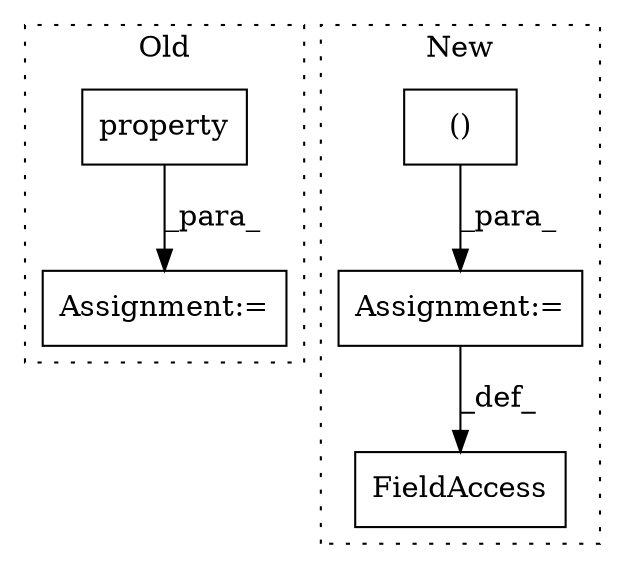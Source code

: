 digraph G {
subgraph cluster0 {
1 [label="property" a="32" s="6737,6990" l="9,1" shape="box"];
5 [label="Assignment:=" a="7" s="6736" l="1" shape="box"];
label = "Old";
style="dotted";
}
subgraph cluster1 {
2 [label="()" a="106" s="10896" l="17" shape="box"];
3 [label="FieldAccess" a="22" s="10668" l="5" shape="box"];
4 [label="Assignment:=" a="7" s="10673" l="1" shape="box"];
label = "New";
style="dotted";
}
1 -> 5 [label="_para_"];
2 -> 4 [label="_para_"];
4 -> 3 [label="_def_"];
}